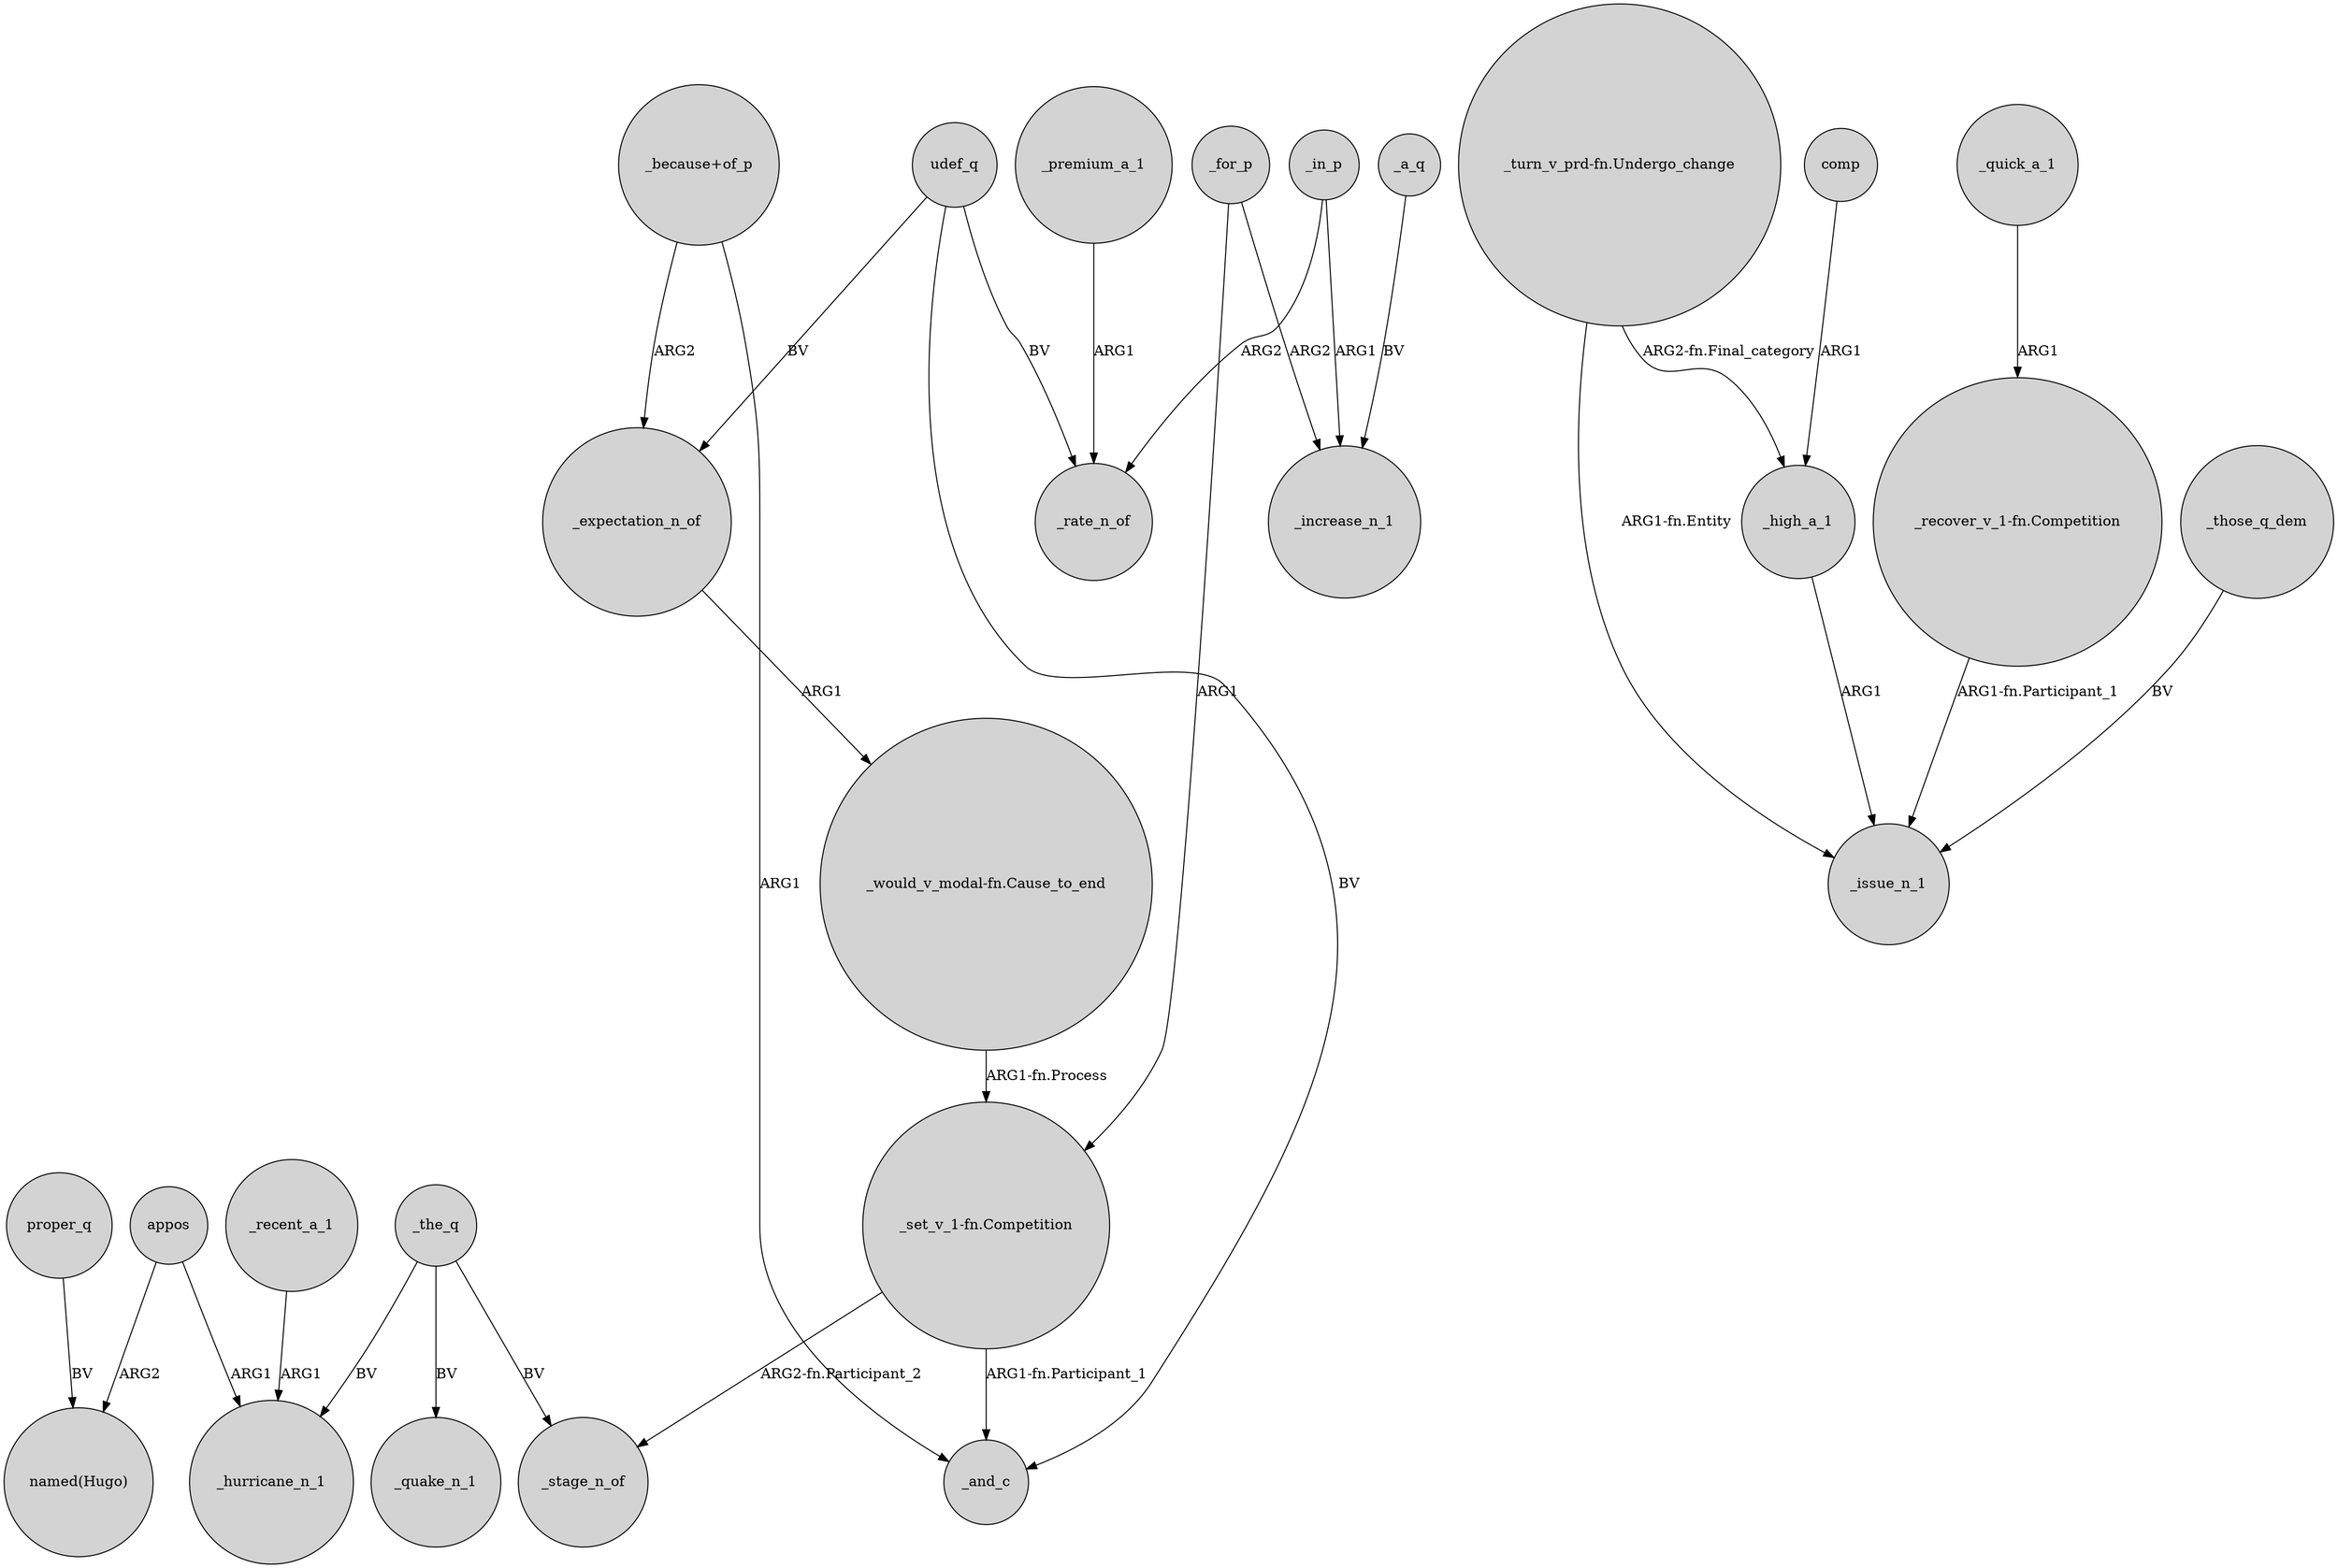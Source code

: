 digraph {
	node [shape=circle style=filled]
	appos -> _hurricane_n_1 [label=ARG1]
	_the_q -> _hurricane_n_1 [label=BV]
	appos -> "named(Hugo)" [label=ARG2]
	_the_q -> _quake_n_1 [label=BV]
	_for_p -> "_set_v_1-fn.Competition" [label=ARG1]
	"_set_v_1-fn.Competition" -> _stage_n_of [label="ARG2-fn.Participant_2"]
	"_turn_v_prd-fn.Undergo_change" -> _issue_n_1 [label="ARG1-fn.Entity"]
	proper_q -> "named(Hugo)" [label=BV]
	udef_q -> _and_c [label=BV]
	udef_q -> _rate_n_of [label=BV]
	"_turn_v_prd-fn.Undergo_change" -> _high_a_1 [label="ARG2-fn.Final_category"]
	"_recover_v_1-fn.Competition" -> _issue_n_1 [label="ARG1-fn.Participant_1"]
	_in_p -> _rate_n_of [label=ARG2]
	_those_q_dem -> _issue_n_1 [label=BV]
	_quick_a_1 -> "_recover_v_1-fn.Competition" [label=ARG1]
	_the_q -> _stage_n_of [label=BV]
	udef_q -> _expectation_n_of [label=BV]
	comp -> _high_a_1 [label=ARG1]
	"_set_v_1-fn.Competition" -> _and_c [label="ARG1-fn.Participant_1"]
	_recent_a_1 -> _hurricane_n_1 [label=ARG1]
	_premium_a_1 -> _rate_n_of [label=ARG1]
	_a_q -> _increase_n_1 [label=BV]
	_for_p -> _increase_n_1 [label=ARG2]
	"_because+of_p" -> _and_c [label=ARG1]
	_expectation_n_of -> "_would_v_modal-fn.Cause_to_end" [label=ARG1]
	"_because+of_p" -> _expectation_n_of [label=ARG2]
	_in_p -> _increase_n_1 [label=ARG1]
	_high_a_1 -> _issue_n_1 [label=ARG1]
	"_would_v_modal-fn.Cause_to_end" -> "_set_v_1-fn.Competition" [label="ARG1-fn.Process"]
}

